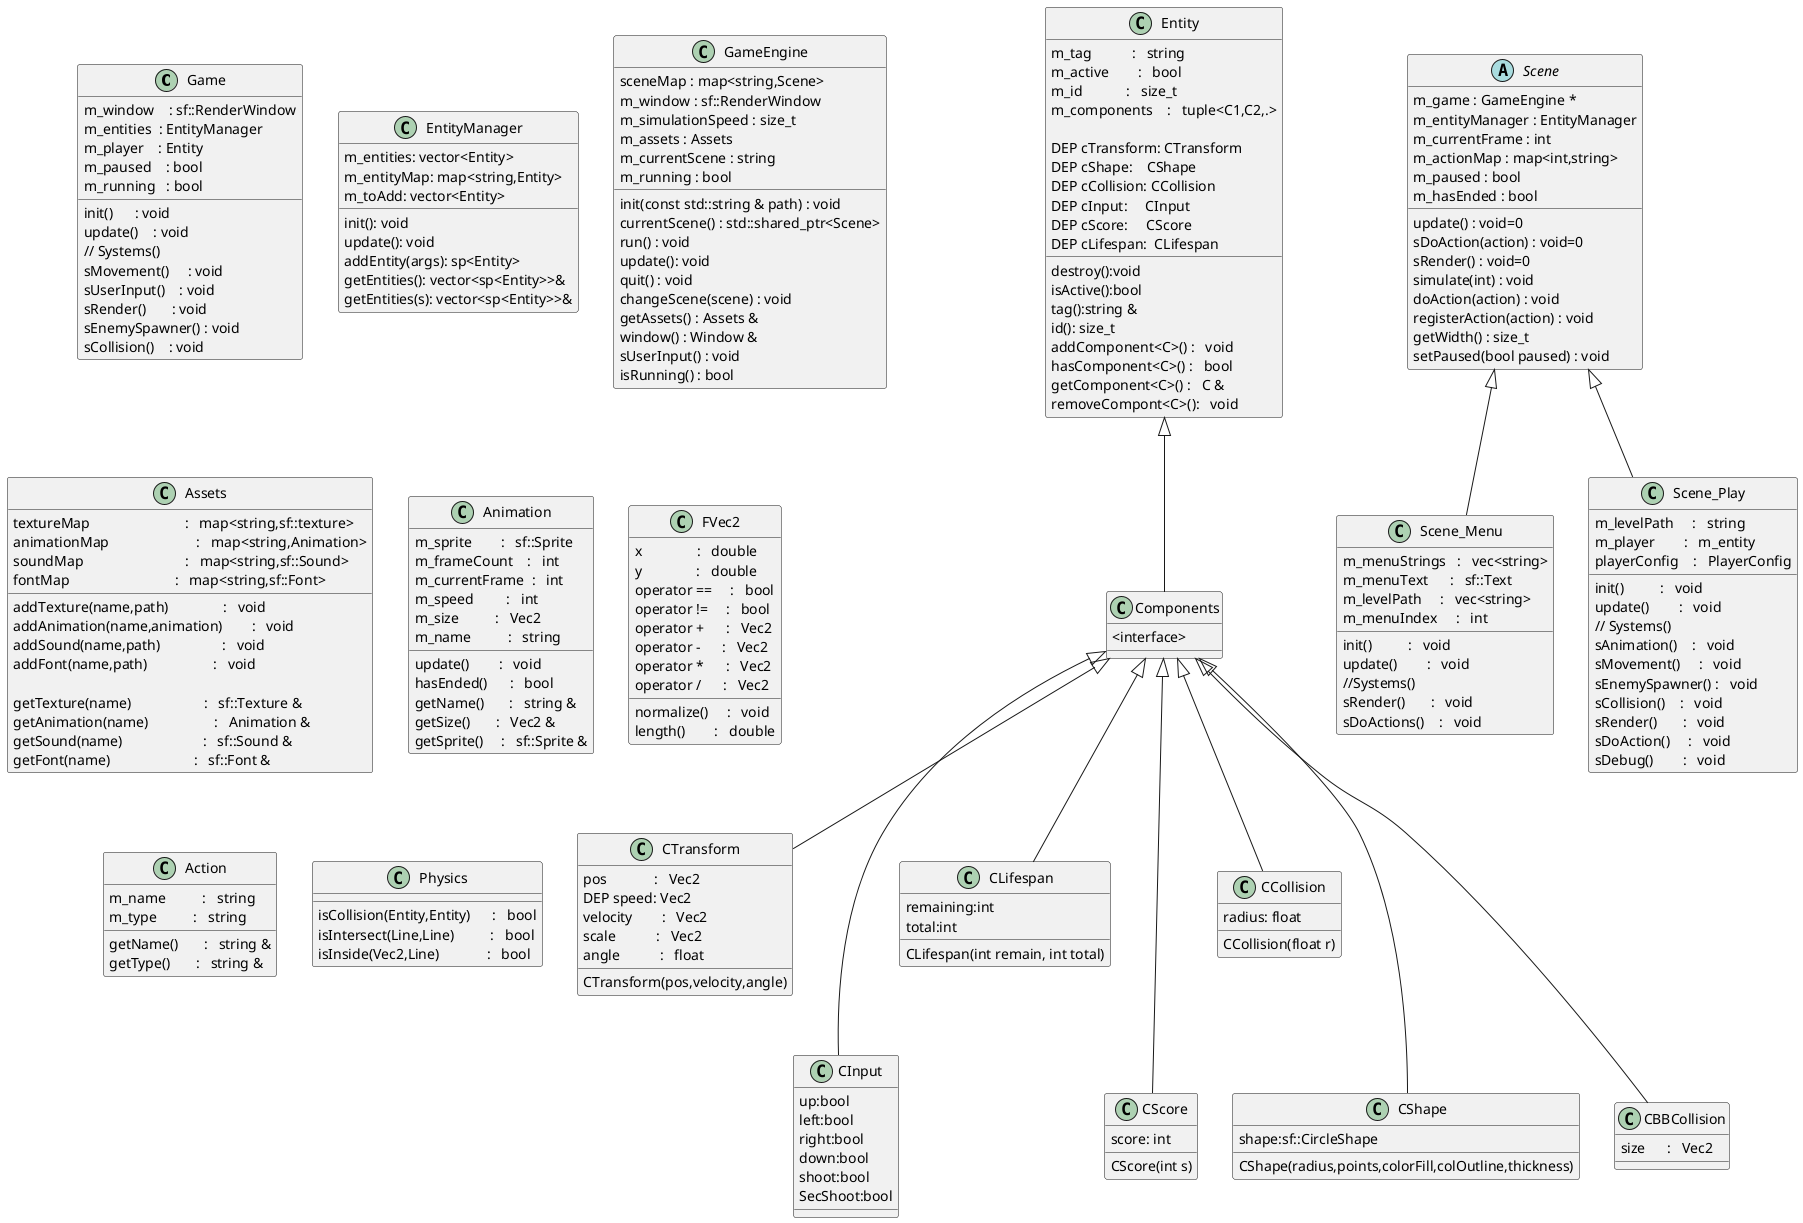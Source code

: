 @startuml
'https://plantuml.com/class-diagram

class Game
class Components
{
<interface>
}

class CTransform
{
pos             :   Vec2
DEP speed: Vec2
velocity        :   Vec2
scale           :   Vec2
angle           :   float
CTransform(pos,velocity,angle)
}
Entity<|--Components
Components<|--CTransform
Components<|---CInput
Components<|--CLifespan
Components<|---CScore
Components<|--CCollision
Components<|---CShape
Components<|---CBBCollision
Scene <|-- Scene_Menu
Scene <|-- Scene_Play

class CBBCollision
{
size      :   Vec2
}
class CCollision
{
radius: float
CCollision(float r)
}
class CLifespan
{
remaining:int
total:int
CLifespan(int remain, int total)
}
class CScore
{
score: int
CScore(int s)
}

class CInput
{
up:bool
left:bool
right:bool
down:bool
shoot:bool
SecShoot:bool
}
class CShape
{
shape:sf::CircleShape
CShape(radius,points,colorFill,colOutline,thickness)
}
class Game {
m_window    : sf::RenderWindow
m_entities  : EntityManager
m_player    : Entity
m_paused    : bool
m_running   : bool
init()      : void
update()    : void
// Systems()
sMovement()     : void
sUserInput()    : void
sRender()       : void
sEnemySpawner() : void
sCollision()    : void
}

class EntityManager
{
m_entities: vector<Entity>
m_entityMap: map<string,Entity>
m_toAdd: vector<Entity>
init(): void
update(): void
addEntity(args): sp<Entity>
getEntities(): vector<sp<Entity>>&
getEntities(s): vector<sp<Entity>>&
}

class Entity
{
m_tag           :   string
m_active        :   bool
m_id            :   size_t
m_components    :   tuple<C1,C2,.>

DEP cTransform: CTransform
DEP cShape:    CShape
DEP cCollision: CCollision
DEP cInput:     CInput
DEP cScore:     CScore
DEP cLifespan:  CLifespan
destroy():void
isActive():bool
tag():string &
id(): size_t
addComponent<C>() :   void
hasComponent<C>() :   bool
getComponent<C>() :   C &
removeCompont<C>():   void
}

class GameEngine
{
sceneMap : map<string,Scene>
m_window : sf::RenderWindow
m_simulationSpeed : size_t
m_assets : Assets
m_currentScene : string
m_running : bool
init(const std::string & path) : void
currentScene() : std::shared_ptr<Scene>
run() : void
update(): void
quit() : void
changeScene(scene) : void
getAssets() : Assets &
window() : Window &
sUserInput() : void
isRunning() : bool
}
abstract Scene
{
m_game : GameEngine *
m_entityManager : EntityManager
m_currentFrame : int
m_actionMap : map<int,string>
m_paused : bool
m_hasEnded : bool
update() : void=0
sDoAction(action) : void=0
sRender() : void=0
simulate(int) : void
doAction(action) : void
registerAction(action) : void
getWidth() : size_t
setPaused(bool paused) : void
}

class Scene_Play
{
m_levelPath     :   string
m_player        :   m_entity
playerConfig    :   PlayerConfig
init()          :   void
update()        :   void
// Systems()
sAnimation()    :   void
sMovement()     :   void
sEnemySpawner() :   void
sCollision()    :   void
sRender()       :   void
sDoAction()     :   void
sDebug()        :   void
}
class Scene_Menu
{
m_menuStrings   :   vec<string>
m_menuText      :   sf::Text
m_levelPath     :   vec<string>
m_menuIndex     :   int
init()          :   void
update()        :   void
//Systems()
sRender()       :   void
sDoActions()    :   void
}

class Assets
{
textureMap                          :   map<string,sf::texture>
animationMap                        :   map<string,Animation>
soundMap                            :   map<string,sf::Sound>
fontMap                             :   map<string,sf::Font>
addTexture(name,path)               :   void
addAnimation(name,animation)        :   void
addSound(name,path)                 :   void
addFont(name,path)                  :   void

getTexture(name)                    :   sf::Texture &
getAnimation(name)                  :   Animation &
getSound(name)                      :   sf::Sound &
getFont(name)                       :   sf::Font &
}

class Animation
{
m_sprite        :   sf::Sprite
m_frameCount    :   int
m_currentFrame  :   int
m_speed         :   int
m_size          :   Vec2
m_name          :   string
update()        :   void
hasEnded()      :   bool
getName()       :   string &
getSize()       :   Vec2 &
getSprite()     :   sf::Sprite &
}
class FVec2
{
x               :   double
y               :   double
operator ==     :   bool
operator !=     :   bool
operator +      :   Vec2
operator -      :   Vec2
operator *      :   Vec2
operator /      :   Vec2
normalize()     :   void
length()        :   double
}
class Action
{
m_name          :   string
m_type          :   string
getName()       :   string &
getType()       :   string &
}
class Physics
{
    isCollision(Entity,Entity)      :   bool
    isIntersect(Line,Line)          :   bool
    isInside(Vec2,Line)             :   bool
}

@enduml